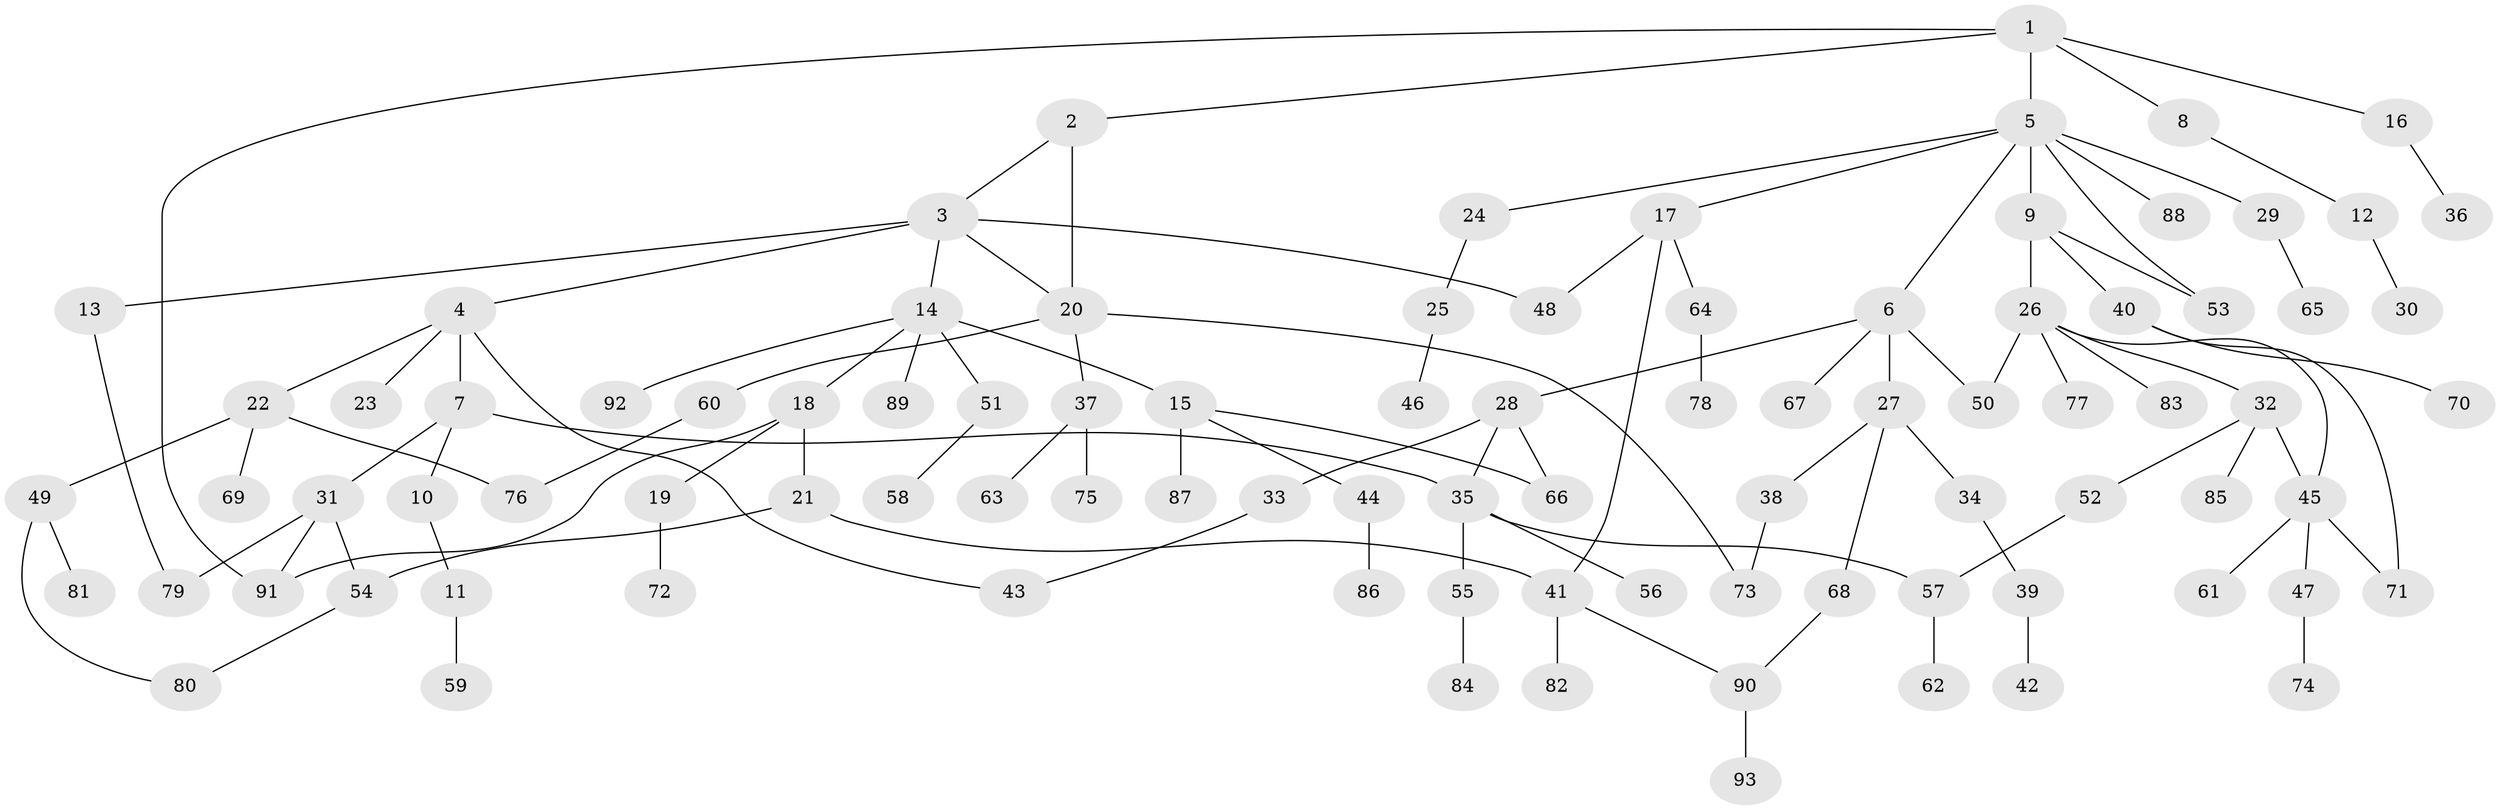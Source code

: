 // coarse degree distribution, {5: 0.10909090909090909, 7: 0.01818181818181818, 2: 0.2909090909090909, 1: 0.4727272727272727, 4: 0.03636363636363636, 6: 0.01818181818181818, 10: 0.01818181818181818, 3: 0.01818181818181818, 12: 0.01818181818181818}
// Generated by graph-tools (version 1.1) at 2025/45/03/04/25 21:45:49]
// undirected, 93 vertices, 111 edges
graph export_dot {
graph [start="1"]
  node [color=gray90,style=filled];
  1;
  2;
  3;
  4;
  5;
  6;
  7;
  8;
  9;
  10;
  11;
  12;
  13;
  14;
  15;
  16;
  17;
  18;
  19;
  20;
  21;
  22;
  23;
  24;
  25;
  26;
  27;
  28;
  29;
  30;
  31;
  32;
  33;
  34;
  35;
  36;
  37;
  38;
  39;
  40;
  41;
  42;
  43;
  44;
  45;
  46;
  47;
  48;
  49;
  50;
  51;
  52;
  53;
  54;
  55;
  56;
  57;
  58;
  59;
  60;
  61;
  62;
  63;
  64;
  65;
  66;
  67;
  68;
  69;
  70;
  71;
  72;
  73;
  74;
  75;
  76;
  77;
  78;
  79;
  80;
  81;
  82;
  83;
  84;
  85;
  86;
  87;
  88;
  89;
  90;
  91;
  92;
  93;
  1 -- 2;
  1 -- 5;
  1 -- 8;
  1 -- 16;
  1 -- 91;
  2 -- 3;
  2 -- 20;
  3 -- 4;
  3 -- 13;
  3 -- 14;
  3 -- 20;
  3 -- 48;
  4 -- 7;
  4 -- 22;
  4 -- 23;
  4 -- 43;
  5 -- 6;
  5 -- 9;
  5 -- 17;
  5 -- 24;
  5 -- 29;
  5 -- 88;
  5 -- 53;
  6 -- 27;
  6 -- 28;
  6 -- 50;
  6 -- 67;
  7 -- 10;
  7 -- 31;
  7 -- 35;
  8 -- 12;
  9 -- 26;
  9 -- 40;
  9 -- 53;
  10 -- 11;
  11 -- 59;
  12 -- 30;
  13 -- 79;
  14 -- 15;
  14 -- 18;
  14 -- 51;
  14 -- 89;
  14 -- 92;
  15 -- 44;
  15 -- 87;
  15 -- 66;
  16 -- 36;
  17 -- 48;
  17 -- 64;
  17 -- 41;
  18 -- 19;
  18 -- 21;
  18 -- 91;
  19 -- 72;
  20 -- 37;
  20 -- 60;
  20 -- 73;
  21 -- 41;
  21 -- 54;
  22 -- 49;
  22 -- 69;
  22 -- 76;
  24 -- 25;
  25 -- 46;
  26 -- 32;
  26 -- 77;
  26 -- 83;
  26 -- 45;
  26 -- 50;
  27 -- 34;
  27 -- 38;
  27 -- 68;
  28 -- 33;
  28 -- 66;
  28 -- 35;
  29 -- 65;
  31 -- 79;
  31 -- 54;
  31 -- 91;
  32 -- 45;
  32 -- 52;
  32 -- 85;
  33 -- 43;
  34 -- 39;
  35 -- 55;
  35 -- 56;
  35 -- 57;
  37 -- 63;
  37 -- 75;
  38 -- 73;
  39 -- 42;
  40 -- 70;
  40 -- 71;
  41 -- 82;
  41 -- 90;
  44 -- 86;
  45 -- 47;
  45 -- 61;
  45 -- 71;
  47 -- 74;
  49 -- 81;
  49 -- 80;
  51 -- 58;
  52 -- 57;
  54 -- 80;
  55 -- 84;
  57 -- 62;
  60 -- 76;
  64 -- 78;
  68 -- 90;
  90 -- 93;
}
